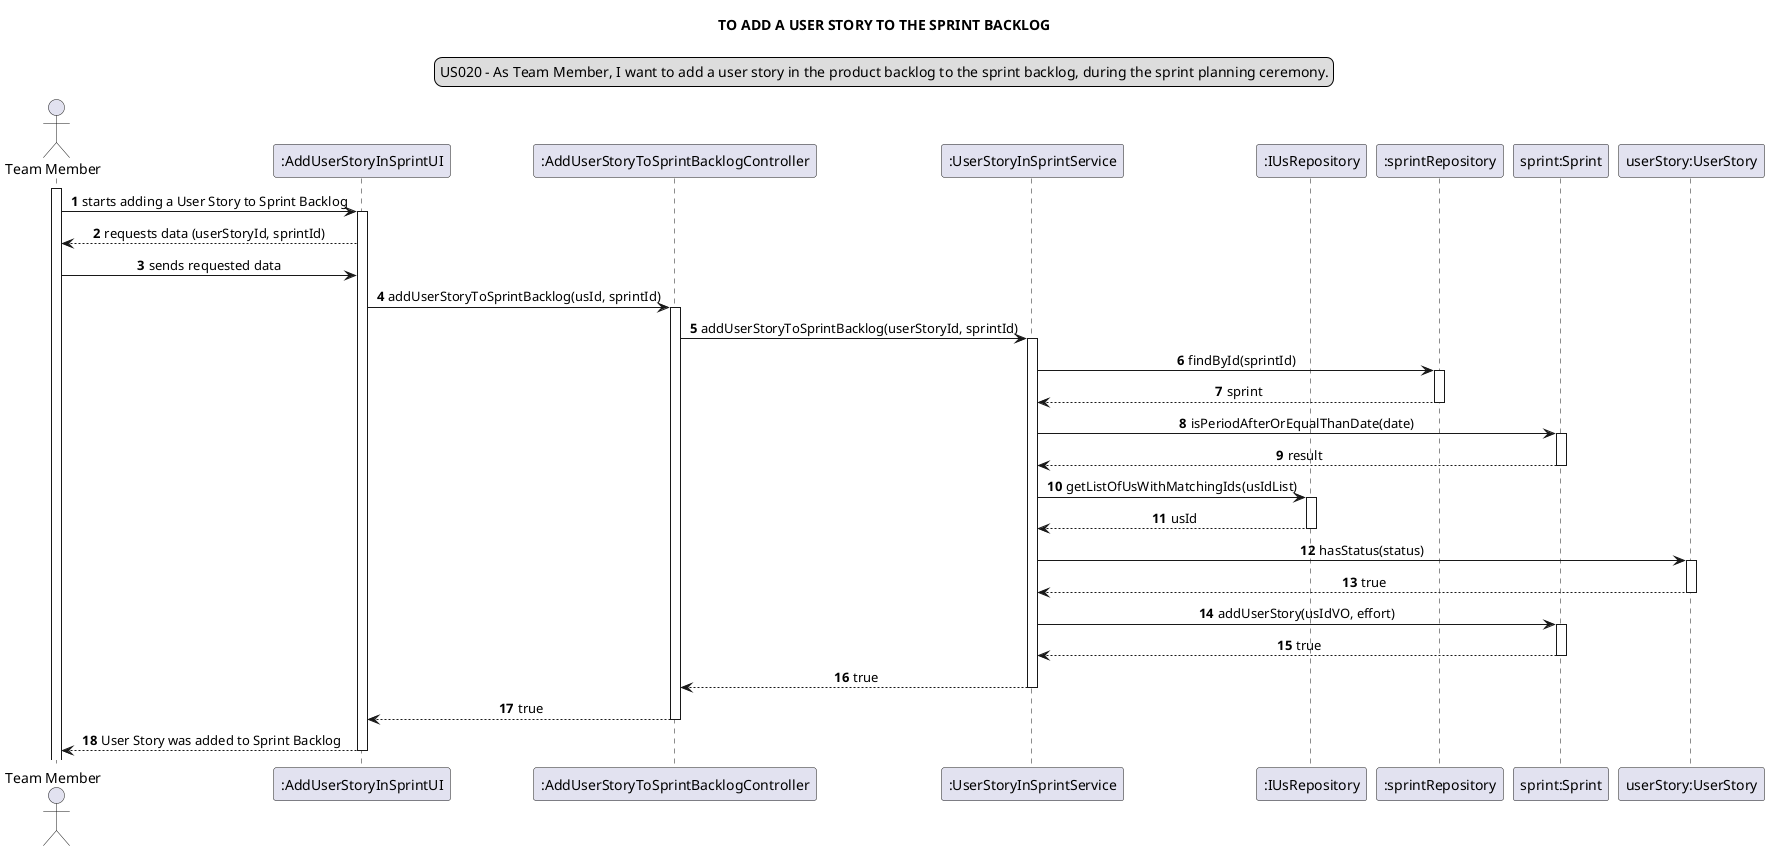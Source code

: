 @startuml
skinparam sequenceMessageAlign center
title TO ADD A USER STORY TO THE SPRINT BACKLOG
legend top
US020 - As Team Member, I want to add a user story in the product backlog to the sprint backlog, during the sprint planning ceremony.
end legend
autonumber
actor "Team Member"
participant ":AddUserStoryInSprintUI" as ui
participant ":AddUserStoryToSprintBacklogController" as ct
participant ":UserStoryInSprintService" as serv
participant ":IUsRepository" as rep
participant ":sprintRepository" as sprintRep
participant "sprint:Sprint" as s
participant "userStory:UserStory" as us

activate "Team Member"

"Team Member"-> ui: starts adding a User Story to Sprint Backlog
activate ui
ui --> "Team Member": requests data (userStoryId, sprintId)
"Team Member" -> ui: sends requested data
ui -> ct: addUserStoryToSprintBacklog(usId, sprintId)
activate ct
ct -> serv: addUserStoryToSprintBacklog(userStoryId, sprintId)
activate serv
serv -> sprintRep: findById(sprintId)
activate sprintRep
sprintRep --> serv: sprint
deactivate sprintRep
serv -> s: isPeriodAfterOrEqualThanDate(date)
activate s
s --> serv: result
deactivate s
serv -> rep: getListOfUsWithMatchingIds(usIdList)
activate rep
rep --> serv: usId
deactivate rep
serv -> us: hasStatus(status)
activate us
us --> serv: true
deactivate us
serv -> s : addUserStory(usIdVO, effort)
activate s
s --> serv: true
deactivate s
deactivate rep
serv --> ct : true
deactivate serv
ct --> ui : true
deactivate ct
ui --> "Team Member": User Story was added to Sprint Backlog
deactivate ui
@enduml